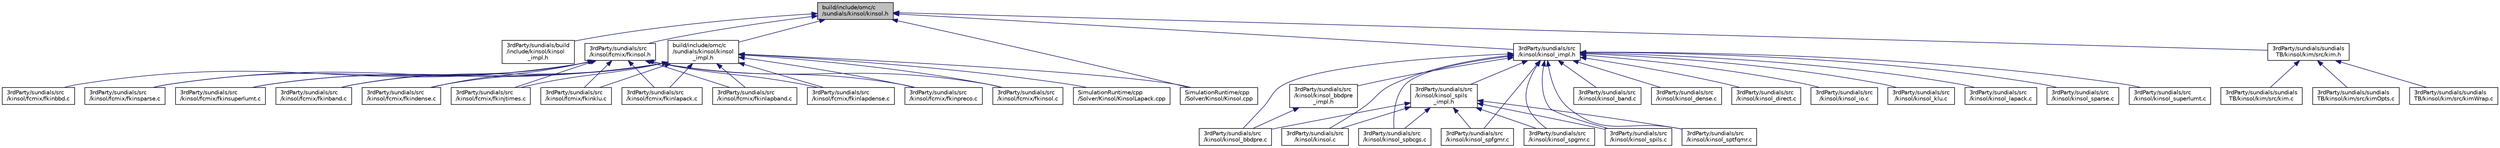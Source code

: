 digraph "build/include/omc/c/sundials/kinsol/kinsol.h"
{
  edge [fontname="Helvetica",fontsize="10",labelfontname="Helvetica",labelfontsize="10"];
  node [fontname="Helvetica",fontsize="10",shape=record];
  Node3 [label="build/include/omc/c\l/sundials/kinsol/kinsol.h",height=0.2,width=0.4,color="black", fillcolor="grey75", style="filled", fontcolor="black"];
  Node3 -> Node4 [dir="back",color="midnightblue",fontsize="10",style="solid",fontname="Helvetica"];
  Node4 [label="3rdParty/sundials/build\l/include/kinsol/kinsol\l_impl.h",height=0.2,width=0.4,color="black", fillcolor="white", style="filled",URL="$dd/da6/3rd_party_2sundials_2build_2include_2kinsol_2kinsol__impl_8h.html"];
  Node3 -> Node5 [dir="back",color="midnightblue",fontsize="10",style="solid",fontname="Helvetica"];
  Node5 [label="3rdParty/sundials/src\l/kinsol/fcmix/fkinsol.h",height=0.2,width=0.4,color="black", fillcolor="white", style="filled",URL="$d8/d62/fkinsol_8h.html"];
  Node5 -> Node6 [dir="back",color="midnightblue",fontsize="10",style="solid",fontname="Helvetica"];
  Node6 [label="3rdParty/sundials/src\l/kinsol/fcmix/fkinband.c",height=0.2,width=0.4,color="black", fillcolor="white", style="filled",URL="$d2/d14/fkinband_8c.html"];
  Node5 -> Node7 [dir="back",color="midnightblue",fontsize="10",style="solid",fontname="Helvetica"];
  Node7 [label="3rdParty/sundials/src\l/kinsol/fcmix/fkinbbd.c",height=0.2,width=0.4,color="black", fillcolor="white", style="filled",URL="$dd/de2/fkinbbd_8c.html"];
  Node5 -> Node8 [dir="back",color="midnightblue",fontsize="10",style="solid",fontname="Helvetica"];
  Node8 [label="3rdParty/sundials/src\l/kinsol/fcmix/fkindense.c",height=0.2,width=0.4,color="black", fillcolor="white", style="filled",URL="$d5/dd9/fkindense_8c.html"];
  Node5 -> Node9 [dir="back",color="midnightblue",fontsize="10",style="solid",fontname="Helvetica"];
  Node9 [label="3rdParty/sundials/src\l/kinsol/fcmix/fkinjtimes.c",height=0.2,width=0.4,color="black", fillcolor="white", style="filled",URL="$dc/db9/fkinjtimes_8c.html"];
  Node5 -> Node10 [dir="back",color="midnightblue",fontsize="10",style="solid",fontname="Helvetica"];
  Node10 [label="3rdParty/sundials/src\l/kinsol/fcmix/fkinklu.c",height=0.2,width=0.4,color="black", fillcolor="white", style="filled",URL="$d0/d3d/fkinklu_8c.html"];
  Node5 -> Node11 [dir="back",color="midnightblue",fontsize="10",style="solid",fontname="Helvetica"];
  Node11 [label="3rdParty/sundials/src\l/kinsol/fcmix/fkinlapack.c",height=0.2,width=0.4,color="black", fillcolor="white", style="filled",URL="$d7/d14/fkinlapack_8c.html"];
  Node5 -> Node12 [dir="back",color="midnightblue",fontsize="10",style="solid",fontname="Helvetica"];
  Node12 [label="3rdParty/sundials/src\l/kinsol/fcmix/fkinlapband.c",height=0.2,width=0.4,color="black", fillcolor="white", style="filled",URL="$dd/d60/fkinlapband_8c.html"];
  Node5 -> Node13 [dir="back",color="midnightblue",fontsize="10",style="solid",fontname="Helvetica"];
  Node13 [label="3rdParty/sundials/src\l/kinsol/fcmix/fkinlapdense.c",height=0.2,width=0.4,color="black", fillcolor="white", style="filled",URL="$d0/de0/fkinlapdense_8c.html"];
  Node5 -> Node14 [dir="back",color="midnightblue",fontsize="10",style="solid",fontname="Helvetica"];
  Node14 [label="3rdParty/sundials/src\l/kinsol/fcmix/fkinpreco.c",height=0.2,width=0.4,color="black", fillcolor="white", style="filled",URL="$d4/d46/fkinpreco_8c.html"];
  Node5 -> Node15 [dir="back",color="midnightblue",fontsize="10",style="solid",fontname="Helvetica"];
  Node15 [label="3rdParty/sundials/src\l/kinsol/fcmix/fkinsol.c",height=0.2,width=0.4,color="black", fillcolor="white", style="filled",URL="$d7/df9/fkinsol_8c.html"];
  Node5 -> Node16 [dir="back",color="midnightblue",fontsize="10",style="solid",fontname="Helvetica"];
  Node16 [label="3rdParty/sundials/src\l/kinsol/fcmix/fkinsparse.c",height=0.2,width=0.4,color="black", fillcolor="white", style="filled",URL="$d0/dc4/fkinsparse_8c.html"];
  Node5 -> Node17 [dir="back",color="midnightblue",fontsize="10",style="solid",fontname="Helvetica"];
  Node17 [label="3rdParty/sundials/src\l/kinsol/fcmix/fkinsuperlumt.c",height=0.2,width=0.4,color="black", fillcolor="white", style="filled",URL="$d4/dca/fkinsuperlumt_8c.html"];
  Node3 -> Node18 [dir="back",color="midnightblue",fontsize="10",style="solid",fontname="Helvetica"];
  Node18 [label="3rdParty/sundials/src\l/kinsol/kinsol_impl.h",height=0.2,width=0.4,color="black", fillcolor="white", style="filled",URL="$d6/d83/3rd_party_2sundials_2src_2kinsol_2kinsol__impl_8h.html"];
  Node18 -> Node19 [dir="back",color="midnightblue",fontsize="10",style="solid",fontname="Helvetica"];
  Node19 [label="3rdParty/sundials/src\l/kinsol/kinsol.c",height=0.2,width=0.4,color="black", fillcolor="white", style="filled",URL="$d9/d42/kinsol_8c.html"];
  Node18 -> Node20 [dir="back",color="midnightblue",fontsize="10",style="solid",fontname="Helvetica"];
  Node20 [label="3rdParty/sundials/src\l/kinsol/kinsol_spils\l_impl.h",height=0.2,width=0.4,color="black", fillcolor="white", style="filled",URL="$d7/d92/kinsol__spils__impl_8h.html"];
  Node20 -> Node19 [dir="back",color="midnightblue",fontsize="10",style="solid",fontname="Helvetica"];
  Node20 -> Node21 [dir="back",color="midnightblue",fontsize="10",style="solid",fontname="Helvetica"];
  Node21 [label="3rdParty/sundials/src\l/kinsol/kinsol_bbdpre.c",height=0.2,width=0.4,color="black", fillcolor="white", style="filled",URL="$d8/de8/kinsol__bbdpre_8c.html"];
  Node20 -> Node22 [dir="back",color="midnightblue",fontsize="10",style="solid",fontname="Helvetica"];
  Node22 [label="3rdParty/sundials/src\l/kinsol/kinsol_spbcgs.c",height=0.2,width=0.4,color="black", fillcolor="white", style="filled",URL="$d1/d14/kinsol__spbcgs_8c.html"];
  Node20 -> Node23 [dir="back",color="midnightblue",fontsize="10",style="solid",fontname="Helvetica"];
  Node23 [label="3rdParty/sundials/src\l/kinsol/kinsol_spfgmr.c",height=0.2,width=0.4,color="black", fillcolor="white", style="filled",URL="$de/d1b/kinsol__spfgmr_8c.html"];
  Node20 -> Node24 [dir="back",color="midnightblue",fontsize="10",style="solid",fontname="Helvetica"];
  Node24 [label="3rdParty/sundials/src\l/kinsol/kinsol_spgmr.c",height=0.2,width=0.4,color="black", fillcolor="white", style="filled",URL="$d7/ddc/kinsol__spgmr_8c.html"];
  Node20 -> Node25 [dir="back",color="midnightblue",fontsize="10",style="solid",fontname="Helvetica"];
  Node25 [label="3rdParty/sundials/src\l/kinsol/kinsol_spils.c",height=0.2,width=0.4,color="black", fillcolor="white", style="filled",URL="$d4/d18/kinsol__spils_8c.html"];
  Node20 -> Node26 [dir="back",color="midnightblue",fontsize="10",style="solid",fontname="Helvetica"];
  Node26 [label="3rdParty/sundials/src\l/kinsol/kinsol_sptfqmr.c",height=0.2,width=0.4,color="black", fillcolor="white", style="filled",URL="$d3/d09/kinsol__sptfqmr_8c.html"];
  Node18 -> Node27 [dir="back",color="midnightblue",fontsize="10",style="solid",fontname="Helvetica"];
  Node27 [label="3rdParty/sundials/src\l/kinsol/kinsol_band.c",height=0.2,width=0.4,color="black", fillcolor="white", style="filled",URL="$d5/d07/kinsol__band_8c.html"];
  Node18 -> Node21 [dir="back",color="midnightblue",fontsize="10",style="solid",fontname="Helvetica"];
  Node18 -> Node28 [dir="back",color="midnightblue",fontsize="10",style="solid",fontname="Helvetica"];
  Node28 [label="3rdParty/sundials/src\l/kinsol/kinsol_bbdpre\l_impl.h",height=0.2,width=0.4,color="black", fillcolor="white", style="filled",URL="$d1/da3/kinsol__bbdpre__impl_8h.html"];
  Node28 -> Node21 [dir="back",color="midnightblue",fontsize="10",style="solid",fontname="Helvetica"];
  Node18 -> Node29 [dir="back",color="midnightblue",fontsize="10",style="solid",fontname="Helvetica"];
  Node29 [label="3rdParty/sundials/src\l/kinsol/kinsol_dense.c",height=0.2,width=0.4,color="black", fillcolor="white", style="filled",URL="$df/d68/kinsol__dense_8c.html"];
  Node18 -> Node30 [dir="back",color="midnightblue",fontsize="10",style="solid",fontname="Helvetica"];
  Node30 [label="3rdParty/sundials/src\l/kinsol/kinsol_direct.c",height=0.2,width=0.4,color="black", fillcolor="white", style="filled",URL="$d2/d0e/kinsol__direct_8c.html"];
  Node18 -> Node31 [dir="back",color="midnightblue",fontsize="10",style="solid",fontname="Helvetica"];
  Node31 [label="3rdParty/sundials/src\l/kinsol/kinsol_io.c",height=0.2,width=0.4,color="black", fillcolor="white", style="filled",URL="$d3/df4/kinsol__io_8c.html"];
  Node18 -> Node32 [dir="back",color="midnightblue",fontsize="10",style="solid",fontname="Helvetica"];
  Node32 [label="3rdParty/sundials/src\l/kinsol/kinsol_klu.c",height=0.2,width=0.4,color="black", fillcolor="white", style="filled",URL="$d7/df7/kinsol__klu_8c.html"];
  Node18 -> Node33 [dir="back",color="midnightblue",fontsize="10",style="solid",fontname="Helvetica"];
  Node33 [label="3rdParty/sundials/src\l/kinsol/kinsol_lapack.c",height=0.2,width=0.4,color="black", fillcolor="white", style="filled",URL="$df/dcd/kinsol__lapack_8c.html"];
  Node18 -> Node34 [dir="back",color="midnightblue",fontsize="10",style="solid",fontname="Helvetica"];
  Node34 [label="3rdParty/sundials/src\l/kinsol/kinsol_sparse.c",height=0.2,width=0.4,color="black", fillcolor="white", style="filled",URL="$d7/db7/kinsol__sparse_8c.html"];
  Node18 -> Node22 [dir="back",color="midnightblue",fontsize="10",style="solid",fontname="Helvetica"];
  Node18 -> Node23 [dir="back",color="midnightblue",fontsize="10",style="solid",fontname="Helvetica"];
  Node18 -> Node24 [dir="back",color="midnightblue",fontsize="10",style="solid",fontname="Helvetica"];
  Node18 -> Node25 [dir="back",color="midnightblue",fontsize="10",style="solid",fontname="Helvetica"];
  Node18 -> Node26 [dir="back",color="midnightblue",fontsize="10",style="solid",fontname="Helvetica"];
  Node18 -> Node35 [dir="back",color="midnightblue",fontsize="10",style="solid",fontname="Helvetica"];
  Node35 [label="3rdParty/sundials/src\l/kinsol/kinsol_superlumt.c",height=0.2,width=0.4,color="black", fillcolor="white", style="filled",URL="$df/d36/kinsol__superlumt_8c.html"];
  Node3 -> Node36 [dir="back",color="midnightblue",fontsize="10",style="solid",fontname="Helvetica"];
  Node36 [label="3rdParty/sundials/sundials\lTB/kinsol/kim/src/kim.h",height=0.2,width=0.4,color="black", fillcolor="white", style="filled",URL="$dc/def/kim_8h.html"];
  Node36 -> Node37 [dir="back",color="midnightblue",fontsize="10",style="solid",fontname="Helvetica"];
  Node37 [label="3rdParty/sundials/sundials\lTB/kinsol/kim/src/kim.c",height=0.2,width=0.4,color="black", fillcolor="white", style="filled",URL="$da/db0/kim_8c.html"];
  Node36 -> Node38 [dir="back",color="midnightblue",fontsize="10",style="solid",fontname="Helvetica"];
  Node38 [label="3rdParty/sundials/sundials\lTB/kinsol/kim/src/kimOpts.c",height=0.2,width=0.4,color="black", fillcolor="white", style="filled",URL="$d0/ddf/kim_opts_8c.html"];
  Node36 -> Node39 [dir="back",color="midnightblue",fontsize="10",style="solid",fontname="Helvetica"];
  Node39 [label="3rdParty/sundials/sundials\lTB/kinsol/kim/src/kimWrap.c",height=0.2,width=0.4,color="black", fillcolor="white", style="filled",URL="$df/d9f/kim_wrap_8c.html"];
  Node3 -> Node40 [dir="back",color="midnightblue",fontsize="10",style="solid",fontname="Helvetica"];
  Node40 [label="build/include/omc/c\l/sundials/kinsol/kinsol\l_impl.h",height=0.2,width=0.4,color="black", fillcolor="white", style="filled",URL="$dd/d79/build_2include_2omc_2c_2sundials_2kinsol_2kinsol__impl_8h.html"];
  Node40 -> Node6 [dir="back",color="midnightblue",fontsize="10",style="solid",fontname="Helvetica"];
  Node40 -> Node8 [dir="back",color="midnightblue",fontsize="10",style="solid",fontname="Helvetica"];
  Node40 -> Node9 [dir="back",color="midnightblue",fontsize="10",style="solid",fontname="Helvetica"];
  Node40 -> Node10 [dir="back",color="midnightblue",fontsize="10",style="solid",fontname="Helvetica"];
  Node40 -> Node11 [dir="back",color="midnightblue",fontsize="10",style="solid",fontname="Helvetica"];
  Node40 -> Node12 [dir="back",color="midnightblue",fontsize="10",style="solid",fontname="Helvetica"];
  Node40 -> Node13 [dir="back",color="midnightblue",fontsize="10",style="solid",fontname="Helvetica"];
  Node40 -> Node14 [dir="back",color="midnightblue",fontsize="10",style="solid",fontname="Helvetica"];
  Node40 -> Node15 [dir="back",color="midnightblue",fontsize="10",style="solid",fontname="Helvetica"];
  Node40 -> Node16 [dir="back",color="midnightblue",fontsize="10",style="solid",fontname="Helvetica"];
  Node40 -> Node17 [dir="back",color="midnightblue",fontsize="10",style="solid",fontname="Helvetica"];
  Node40 -> Node41 [dir="back",color="midnightblue",fontsize="10",style="solid",fontname="Helvetica"];
  Node41 [label="SimulationRuntime/cpp\l/Solver/Kinsol/Kinsol.cpp",height=0.2,width=0.4,color="black", fillcolor="white", style="filled",URL="$d9/d15/_kinsol_8cpp.html"];
  Node40 -> Node42 [dir="back",color="midnightblue",fontsize="10",style="solid",fontname="Helvetica"];
  Node42 [label="SimulationRuntime/cpp\l/Solver/Kinsol/KinsolLapack.cpp",height=0.2,width=0.4,color="black", fillcolor="white", style="filled",URL="$d7/df5/_kinsol_lapack_8cpp.html",tooltip="Alernative linear solver for Kinsol. The linear solver uses Lapack with complete pivoting for LU fact..."];
  Node3 -> Node41 [dir="back",color="midnightblue",fontsize="10",style="solid",fontname="Helvetica"];
}
